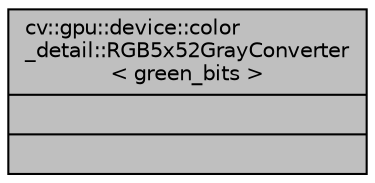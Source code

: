 digraph "cv::gpu::device::color_detail::RGB5x52GrayConverter&lt; green_bits &gt;"
{
 // LATEX_PDF_SIZE
  edge [fontname="Helvetica",fontsize="10",labelfontname="Helvetica",labelfontsize="10"];
  node [fontname="Helvetica",fontsize="10",shape=record];
  Node1 [label="{cv::gpu::device::color\l_detail::RGB5x52GrayConverter\l\< green_bits \>\n||}",height=0.2,width=0.4,color="black", fillcolor="grey75", style="filled", fontcolor="black",tooltip=" "];
}
